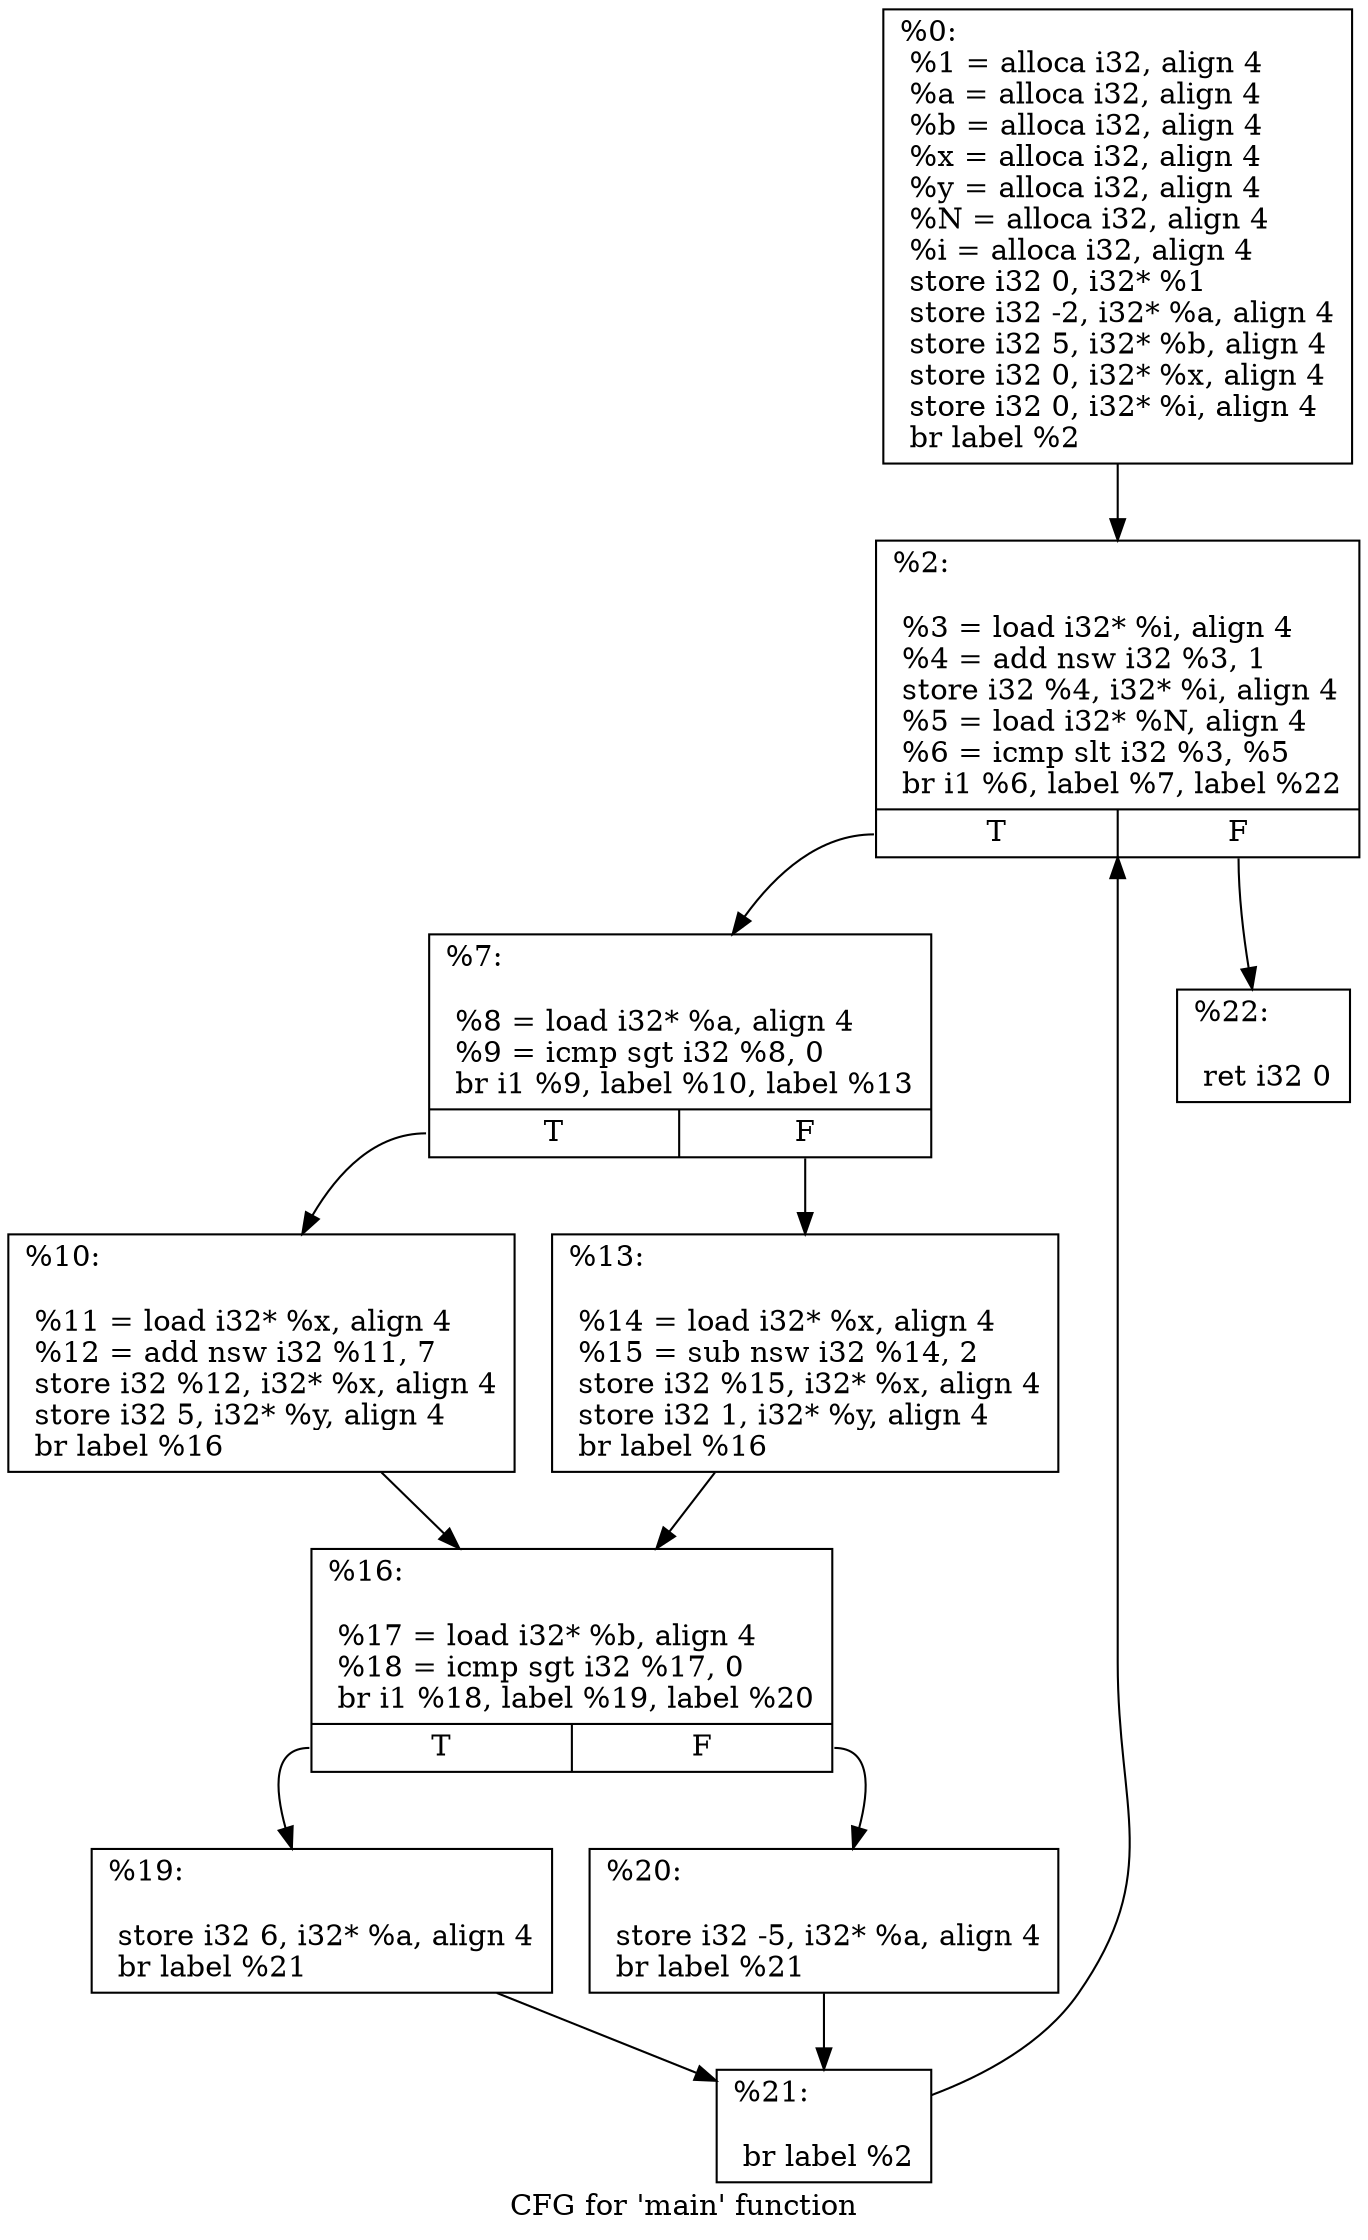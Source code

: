 digraph "CFG for 'main' function" {
	label="CFG for 'main' function";

	Node0x5623966c08b0 [shape=record,label="{%0:\l  %1 = alloca i32, align 4\l  %a = alloca i32, align 4\l  %b = alloca i32, align 4\l  %x = alloca i32, align 4\l  %y = alloca i32, align 4\l  %N = alloca i32, align 4\l  %i = alloca i32, align 4\l  store i32 0, i32* %1\l  store i32 -2, i32* %a, align 4\l  store i32 5, i32* %b, align 4\l  store i32 0, i32* %x, align 4\l  store i32 0, i32* %i, align 4\l  br label %2\l}"];
	Node0x5623966c08b0 -> Node0x5623966a9f10;
	Node0x5623966a9f10 [shape=record,label="{%2:\l\l  %3 = load i32* %i, align 4\l  %4 = add nsw i32 %3, 1\l  store i32 %4, i32* %i, align 4\l  %5 = load i32* %N, align 4\l  %6 = icmp slt i32 %3, %5\l  br i1 %6, label %7, label %22\l|{<s0>T|<s1>F}}"];
	Node0x5623966a9f10:s0 -> Node0x5623966b9a10;
	Node0x5623966a9f10:s1 -> Node0x5623966b9a70;
	Node0x5623966b9a10 [shape=record,label="{%7:\l\l  %8 = load i32* %a, align 4\l  %9 = icmp sgt i32 %8, 0\l  br i1 %9, label %10, label %13\l|{<s0>T|<s1>F}}"];
	Node0x5623966b9a10:s0 -> Node0x5623966b9150;
	Node0x5623966b9a10:s1 -> Node0x5623966b9450;
	Node0x5623966b9150 [shape=record,label="{%10:\l\l  %11 = load i32* %x, align 4\l  %12 = add nsw i32 %11, 7\l  store i32 %12, i32* %x, align 4\l  store i32 5, i32* %y, align 4\l  br label %16\l}"];
	Node0x5623966b9150 -> Node0x5623966b9ad0;
	Node0x5623966b9450 [shape=record,label="{%13:\l\l  %14 = load i32* %x, align 4\l  %15 = sub nsw i32 %14, 2\l  store i32 %15, i32* %x, align 4\l  store i32 1, i32* %y, align 4\l  br label %16\l}"];
	Node0x5623966b9450 -> Node0x5623966b9ad0;
	Node0x5623966b9ad0 [shape=record,label="{%16:\l\l  %17 = load i32* %b, align 4\l  %18 = icmp sgt i32 %17, 0\l  br i1 %18, label %19, label %20\l|{<s0>T|<s1>F}}"];
	Node0x5623966b9ad0:s0 -> Node0x5623966aa410;
	Node0x5623966b9ad0:s1 -> Node0x5623966ba690;
	Node0x5623966aa410 [shape=record,label="{%19:\l\l  store i32 6, i32* %a, align 4\l  br label %21\l}"];
	Node0x5623966aa410 -> Node0x5623966ba880;
	Node0x5623966ba690 [shape=record,label="{%20:\l\l  store i32 -5, i32* %a, align 4\l  br label %21\l}"];
	Node0x5623966ba690 -> Node0x5623966ba880;
	Node0x5623966ba880 [shape=record,label="{%21:\l\l  br label %2\l}"];
	Node0x5623966ba880 -> Node0x5623966a9f10;
	Node0x5623966b9a70 [shape=record,label="{%22:\l\l  ret i32 0\l}"];
}
